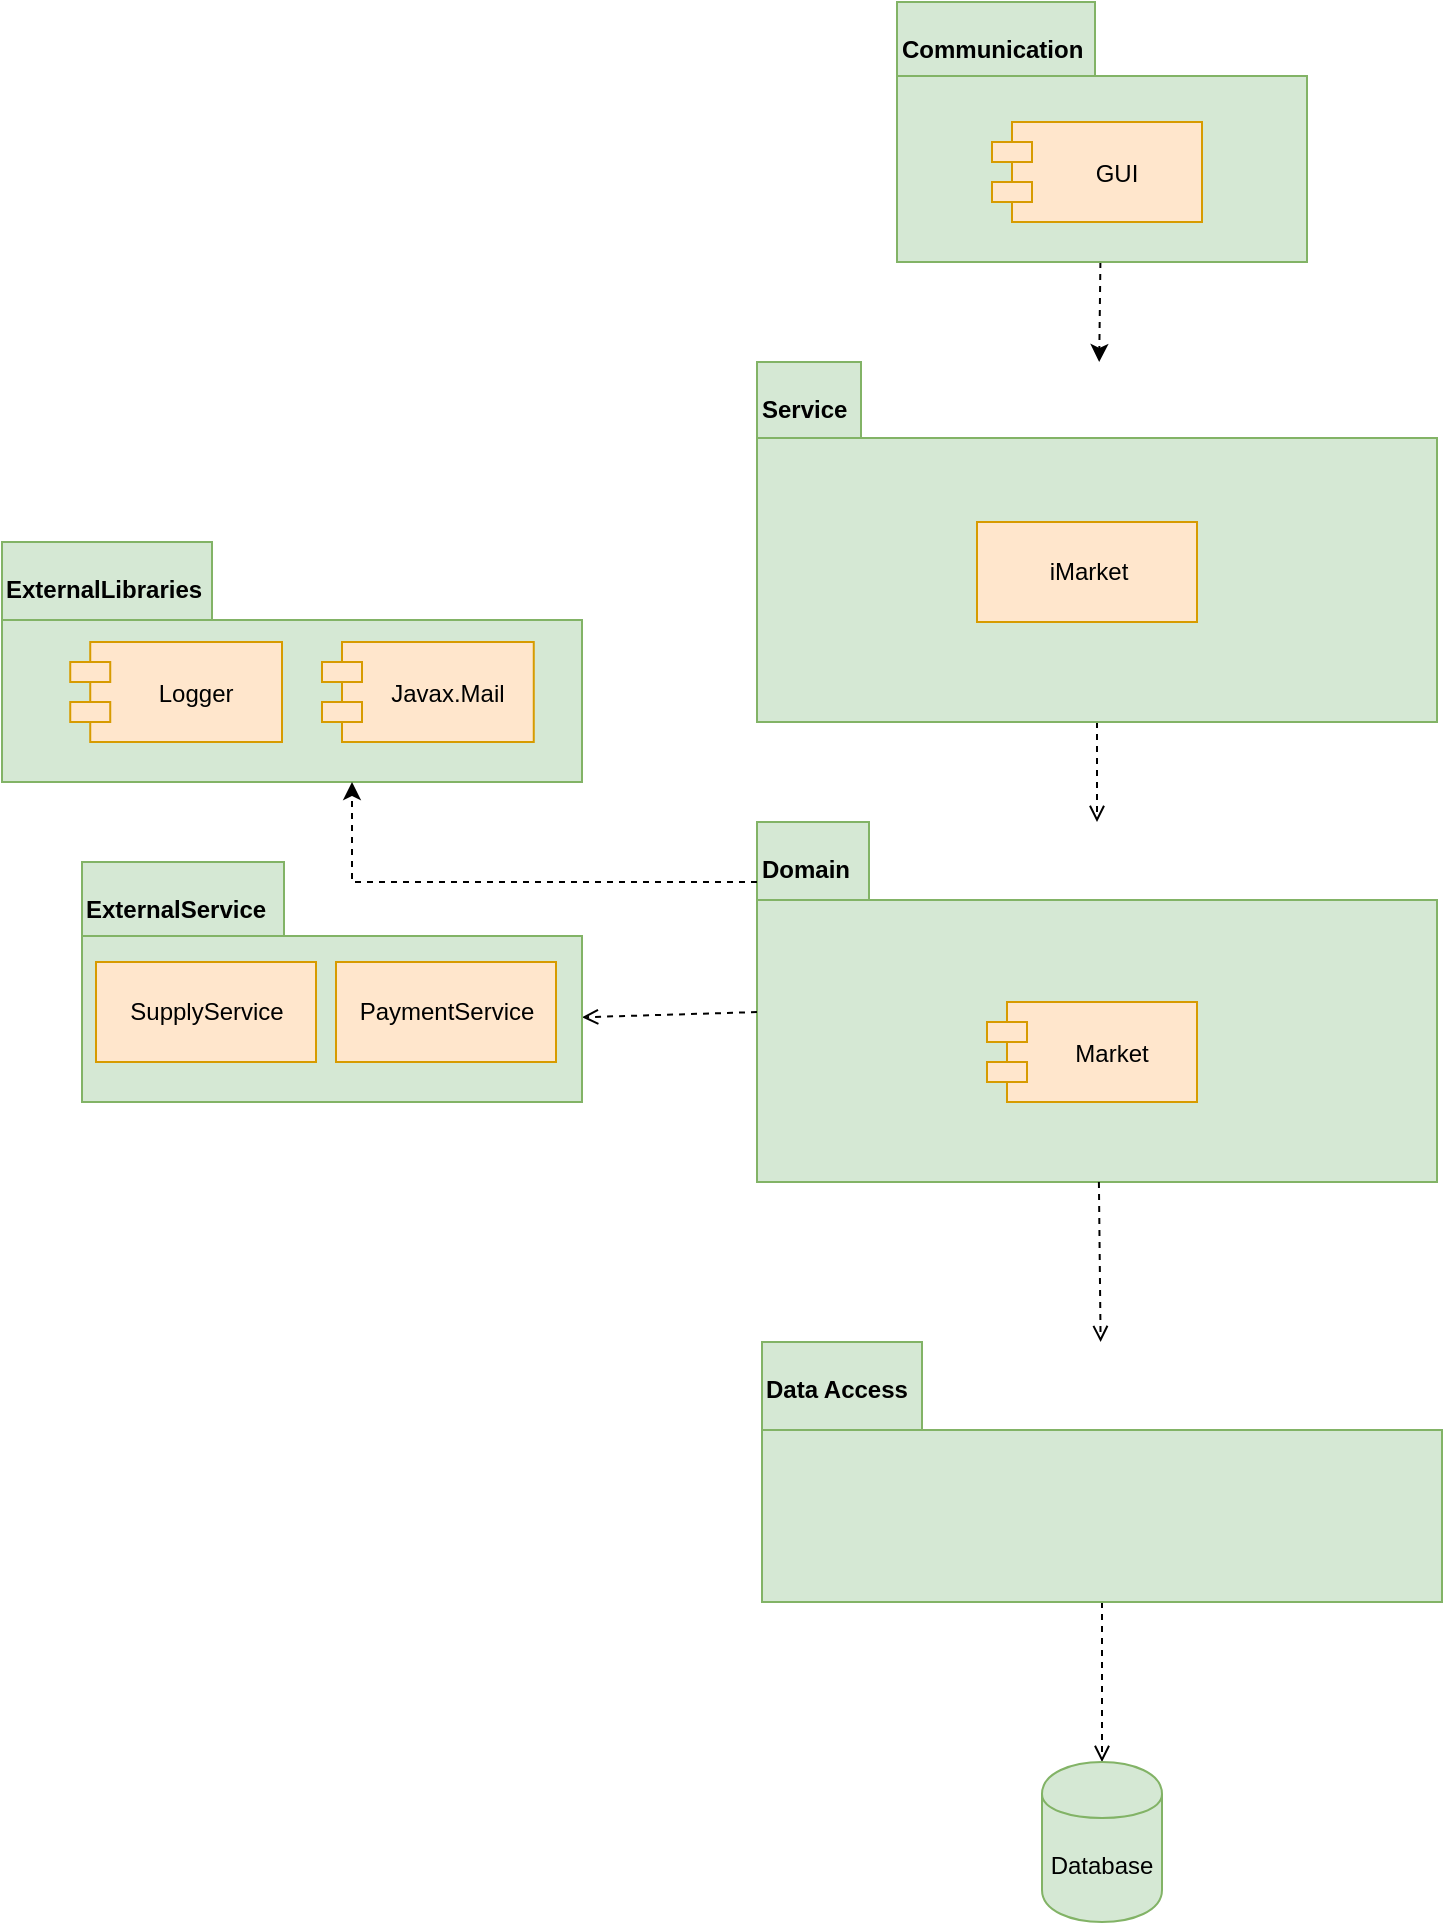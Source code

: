 <mxfile version="13.5.7" type="device"><diagram id="EgsPdKjEQ5hsq4uaFToj" name="Page-1"><mxGraphModel dx="2107" dy="987" grid="1" gridSize="10" guides="1" tooltips="1" connect="1" arrows="1" fold="1" page="1" pageScale="1" pageWidth="850" pageHeight="1100" math="0" shadow="0"><root><mxCell id="0"/><mxCell id="1" parent="0"/><mxCell id="bYOANUgT590x-3-BujeJ-1" value="Domain" style="shape=folder;fontStyle=1;spacingTop=10;tabWidth=56;tabHeight=39;tabPosition=left;html=1;align=left;verticalAlign=top;fillColor=#d5e8d4;strokeColor=#82b366;shadow=0;" parent="1" vertex="1"><mxGeometry x="567.5" y="520" width="340" height="180" as="geometry"/></mxCell><mxCell id="bYOANUgT590x-3-BujeJ-2" style="edgeStyle=orthogonalEdgeStyle;rounded=0;orthogonalLoop=1;jettySize=auto;html=1;endArrow=open;endFill=0;dashed=1;" parent="1" source="bYOANUgT590x-3-BujeJ-3" target="bYOANUgT590x-3-BujeJ-1" edge="1"><mxGeometry relative="1" as="geometry"><Array as="points"><mxPoint x="738" y="520"/></Array></mxGeometry></mxCell><mxCell id="bYOANUgT590x-3-BujeJ-3" value="Service" style="shape=folder;fontStyle=1;spacingTop=10;tabWidth=52;tabHeight=38;tabPosition=left;html=1;align=left;verticalAlign=top;fillColor=#d5e8d4;strokeColor=#82b366;" parent="1" vertex="1"><mxGeometry x="567.5" y="290" width="340" height="180" as="geometry"/></mxCell><mxCell id="bYOANUgT590x-3-BujeJ-4" style="rounded=0;orthogonalLoop=1;jettySize=auto;html=1;dashed=1;endArrow=open;endFill=0;" parent="1" source="bYOANUgT590x-3-BujeJ-1" target="bYOANUgT590x-3-BujeJ-7" edge="1"><mxGeometry relative="1" as="geometry"/></mxCell><mxCell id="bYOANUgT590x-3-BujeJ-5" style="rounded=0;orthogonalLoop=1;jettySize=auto;html=1;entryX=1;entryY=0.647;entryDx=0;entryDy=0;entryPerimeter=0;dashed=1;endArrow=open;endFill=0;" parent="1" source="bYOANUgT590x-3-BujeJ-1" target="bYOANUgT590x-3-BujeJ-15" edge="1"><mxGeometry relative="1" as="geometry"/></mxCell><mxCell id="bYOANUgT590x-3-BujeJ-6" style="edgeStyle=orthogonalEdgeStyle;rounded=0;orthogonalLoop=1;jettySize=auto;html=1;entryX=0.5;entryY=0;entryDx=0;entryDy=0;dashed=1;endArrow=open;endFill=0;" parent="1" source="bYOANUgT590x-3-BujeJ-7" target="bYOANUgT590x-3-BujeJ-8" edge="1"><mxGeometry relative="1" as="geometry"/></mxCell><mxCell id="bYOANUgT590x-3-BujeJ-7" value="Data Access" style="shape=folder;fontStyle=1;spacingTop=10;tabWidth=80;tabHeight=44;tabPosition=left;html=1;align=left;verticalAlign=top;fillColor=#d5e8d4;strokeColor=#82b366;" parent="1" vertex="1"><mxGeometry x="570" y="780" width="340" height="130" as="geometry"/></mxCell><mxCell id="bYOANUgT590x-3-BujeJ-8" value="Database" style="shape=cylinder;whiteSpace=wrap;html=1;boundedLbl=1;backgroundOutline=1;fillColor=#d5e8d4;strokeColor=#82b366;" parent="1" vertex="1"><mxGeometry x="710" y="990" width="60" height="80" as="geometry"/></mxCell><mxCell id="bYOANUgT590x-3-BujeJ-13" value="Market" style="shape=module;align=left;spacingLeft=20;align=center;verticalAlign=middle;fillColor=#ffe6cc;strokeColor=#d79b00;" parent="1" vertex="1"><mxGeometry x="682.5" y="610" width="105" height="50" as="geometry"/></mxCell><mxCell id="bYOANUgT590x-3-BujeJ-14" value="" style="group" parent="1" vertex="1" connectable="0"><mxGeometry x="230" y="540" width="250" height="120" as="geometry"/></mxCell><mxCell id="bYOANUgT590x-3-BujeJ-15" value="ExternalService" style="shape=folder;fontStyle=1;spacingTop=10;tabWidth=101;tabHeight=37;tabPosition=left;html=1;align=left;verticalAlign=top;fillColor=#d5e8d4;strokeColor=#82b366;" parent="bYOANUgT590x-3-BujeJ-14" vertex="1"><mxGeometry width="250" height="120" as="geometry"/></mxCell><mxCell id="bYOANUgT590x-3-BujeJ-16" value="PaymentService" style="html=1;fillColor=#ffe6cc;strokeColor=#d79b00;" parent="bYOANUgT590x-3-BujeJ-14" vertex="1"><mxGeometry x="127" y="50" width="110" height="50" as="geometry"/></mxCell><mxCell id="bYOANUgT590x-3-BujeJ-17" value="SupplyService" style="html=1;fillColor=#ffe6cc;strokeColor=#d79b00;" parent="bYOANUgT590x-3-BujeJ-14" vertex="1"><mxGeometry x="7" y="50" width="110" height="50" as="geometry"/></mxCell><mxCell id="bYOANUgT590x-3-BujeJ-18" value="iMarket" style="html=1;fillColor=#ffe6cc;strokeColor=#d79b00;" parent="1" vertex="1"><mxGeometry x="677.5" y="370" width="110" height="50" as="geometry"/></mxCell><mxCell id="bYOANUgT590x-3-BujeJ-19" style="edgeStyle=none;rounded=0;orthogonalLoop=1;jettySize=auto;html=1;dashed=1;" parent="1" source="bYOANUgT590x-3-BujeJ-20" target="bYOANUgT590x-3-BujeJ-3" edge="1"><mxGeometry relative="1" as="geometry"/></mxCell><mxCell id="bYOANUgT590x-3-BujeJ-20" value="Communication" style="shape=folder;fontStyle=1;spacingTop=10;tabWidth=99;tabHeight=37;tabPosition=left;html=1;align=left;verticalAlign=top;fillColor=#d5e8d4;strokeColor=#82b366;" parent="1" vertex="1"><mxGeometry x="637.5" y="110" width="205" height="130" as="geometry"/></mxCell><mxCell id="bYOANUgT590x-3-BujeJ-21" value="GUI" style="shape=module;align=left;spacingLeft=20;align=center;verticalAlign=middle;fillColor=#ffe6cc;strokeColor=#d79b00;" parent="1" vertex="1"><mxGeometry x="685" y="170" width="105" height="50" as="geometry"/></mxCell><mxCell id="bYOANUgT590x-3-BujeJ-22" value="" style="group" parent="1" vertex="1" connectable="0"><mxGeometry x="190" y="380" width="290" height="120" as="geometry"/></mxCell><mxCell id="bYOANUgT590x-3-BujeJ-23" value="ExternalLibraries" style="shape=folder;fontStyle=1;spacingTop=10;tabWidth=105;tabHeight=39;tabPosition=left;html=1;align=left;verticalAlign=top;fillColor=#d5e8d4;strokeColor=#82b366;" parent="bYOANUgT590x-3-BujeJ-22" vertex="1"><mxGeometry width="290" height="120" as="geometry"/></mxCell><mxCell id="bYOANUgT590x-3-BujeJ-24" value="Logger" style="shape=module;align=left;spacingLeft=20;align=center;verticalAlign=middle;fillColor=#ffe6cc;strokeColor=#d79b00;" parent="bYOANUgT590x-3-BujeJ-22" vertex="1"><mxGeometry x="34.12" y="50" width="105.88" height="50" as="geometry"/></mxCell><mxCell id="oKhcSygfnxXyIg3LwgUM-3" value="Javax.Mail" style="shape=module;align=left;spacingLeft=20;align=center;verticalAlign=middle;fillColor=#ffe6cc;strokeColor=#d79b00;" parent="bYOANUgT590x-3-BujeJ-22" vertex="1"><mxGeometry x="160" y="50" width="105.88" height="50" as="geometry"/></mxCell><mxCell id="bYOANUgT590x-3-BujeJ-26" style="edgeStyle=orthogonalEdgeStyle;rounded=0;orthogonalLoop=1;jettySize=auto;html=1;dashed=1;" parent="1" source="bYOANUgT590x-3-BujeJ-1" target="bYOANUgT590x-3-BujeJ-23" edge="1"><mxGeometry relative="1" as="geometry"><mxPoint x="460" y="395" as="targetPoint"/><mxPoint x="577.5" y="395" as="sourcePoint"/><Array as="points"><mxPoint x="365" y="550"/></Array></mxGeometry></mxCell></root></mxGraphModel></diagram></mxfile>